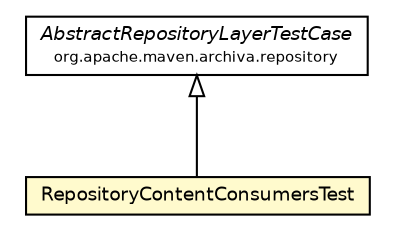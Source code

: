 #!/usr/local/bin/dot
#
# Class diagram 
# Generated by UmlGraph version 4.6 (http://www.spinellis.gr/sw/umlgraph)
#

digraph G {
	edge [fontname="Helvetica",fontsize=10,labelfontname="Helvetica",labelfontsize=10];
	node [fontname="Helvetica",fontsize=10,shape=plaintext];
	// org.apache.maven.archiva.repository.AbstractRepositoryLayerTestCase
	c22849 [label=<<table border="0" cellborder="1" cellspacing="0" cellpadding="2" port="p" href="../AbstractRepositoryLayerTestCase.html">
		<tr><td><table border="0" cellspacing="0" cellpadding="1">
			<tr><td><font face="Helvetica-Oblique"> AbstractRepositoryLayerTestCase </font></td></tr>
			<tr><td><font point-size="7.0"> org.apache.maven.archiva.repository </font></td></tr>
		</table></td></tr>
		</table>>, fontname="Helvetica", fontcolor="black", fontsize=9.0];
	// org.apache.maven.archiva.repository.scanner.RepositoryContentConsumersTest
	c22873 [label=<<table border="0" cellborder="1" cellspacing="0" cellpadding="2" port="p" bgcolor="lemonChiffon" href="./RepositoryContentConsumersTest.html">
		<tr><td><table border="0" cellspacing="0" cellpadding="1">
			<tr><td> RepositoryContentConsumersTest </td></tr>
		</table></td></tr>
		</table>>, fontname="Helvetica", fontcolor="black", fontsize=9.0];
	//org.apache.maven.archiva.repository.scanner.RepositoryContentConsumersTest extends org.apache.maven.archiva.repository.AbstractRepositoryLayerTestCase
	c22849:p -> c22873:p [dir=back,arrowtail=empty];
}

